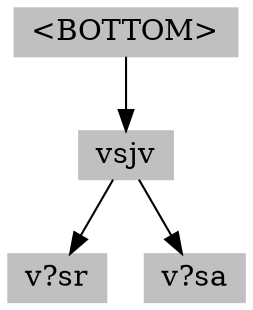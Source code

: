 /* courtesy Ian Darwin and Geoff Collyer, Softquad Inc. */
digraph unix {
    size="6,6";
    node [shape=rect,color=grey, style=filled, height=0.15, width=0.3];
    "<BOTTOM>" -> "vsjv";
    "vsjv" -> "v?sr";
    "vsjv" -> "v?sa";
}
